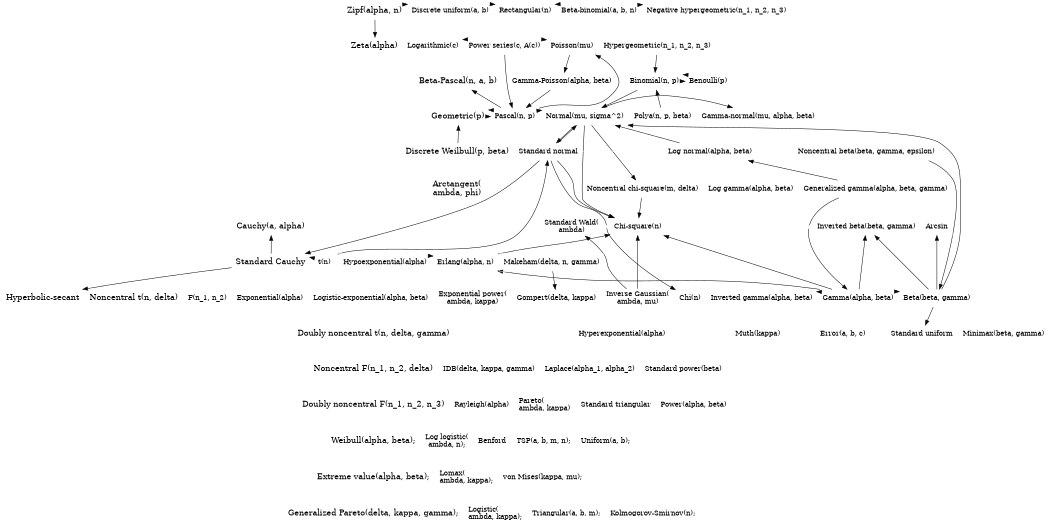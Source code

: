                     /* prob-relat.dot,  3 Mar 14 */

digraph G {

/*   ranksep = 0.7; */
   arrowsize=0.8;
   size = "7.0,11.0";

   {
   node [color = white, shape = plaintext, fontsize = 16];
   rankdir = TB;

   edge [ color=white];
Zipf -> Zeta ->
   Beta_Pascal ->
   Geometric ->
   Discrete_Weilbull ->
   Arctangent ->
   Hyperbolic_secant ->
   Cauchy ->
   Standard_Cauchy ->
   Noncentral_t ->
   Doubly_noncentral_t ->
   Noncentral_F ->
   Doubly_noncentral_F ->
   Weibull ->
   Extreme_value -> Generalized_Pareto;
   }

   node[color=white, fontsize=14];
   nodesep=0.05;
   minlen=0.2;

   node [shape=box];
   edge[dir=forward];
/*   rankdir = LR; */


   {rank = same;
   edge [ color=white];
	Zipf ->
	Discrete_uniform ->
	Rectangular ->
	Beta_binomial ->
	Negative_hypergeometric ;

	Zipf[label="Zipf(\alpha, n)"];
	Discrete_uniform[label="Discrete uniform(a, b)"];
	Rectangular[label="Rectangular(n)"];
	Beta_binomial[label="Beta-binomial(a, b, n)"];
	Negative_hypergeometric[label="Negative hypergeometric(n_1, n_2, n_3)"];
   }

   {rank = same;
   edge [ color=white];
	Zeta ->
	Logarithmic ->
	Power_series ->
	Poisson ->
	Hypergeometric;

	Zeta[label="Zeta(\alpha)"];
	Logarithmic[label="Logarithmic(c)"];
	Power_series[label="Power series(c, A(c))"];
	Poisson[label="Poisson(\mu)"];
	Hypergeometric[label="Hypergeometric(n_1, n_2, n_3)"];
   }

   {rank = same;
   edge [ color=white];
	Beta_Pascal ->
	Gamma_Poisson ->
	Binomial ->
	Benoulli;

	Beta_Pascal[label="Beta-Pascal(n, a, b)"];
	Gamma_Poisson[label="Gamma-Poisson(\alpha, \beta)"];
	Binomial[label="Binomial(n, p)"];
	Benoulli[label="Benoulli(p)"];
   }

   {rank = same;
   edge [ color=white];
	Geometric ->
	Pascal ->
	Normal ->
	Polya ->
	Gamma_normal;

	Geometric[label="Geometric(p)"];
	Pascal[label="Pascal(n, p)"];
	Normal[label="Normal(\mu, \sigma^2)"];
	Polya[label="Polya(n, p, \beta)"];
	Gamma_normal[label="Gamma-normal(\mu, \alpha, \beta)"];
   }

   {rank = same;
   edge [ color=white];
	Discrete_Weilbull ->
	Standard_normal ->
	Log_normal ->
	Noncentral_beta;

	Discrete_Weilbull[label="Discrete Weilbull(p, \beta)"];
	Standard_normal[label="Standard normal"];
	Log_normal[label="Log normal(\alpha, \beta)"];
	Noncentral_beta[label="Noncentral beta(\beta, \gamma, \epsilon)"];
   }

   {rank = same;
   edge [ color=white];
	Arctangent ->
	Noncentral_chi_square ->
	Log_gamma ->
	Generalized_gamma;

	Arctangent[label="Arctangent(\lambda, \phi)"];
	Noncentral_chi_square[label="Noncentral chi-square(m, \delta)"];
	Log_gamma[label="Log gamma(\alpha, \beta)"];
	Generalized_gamma[label="Generalized gamma(\alpha, \beta, \gamma)"];
   }

   {rank = same;
   edge [ color=white];
	Hyperbolic_secant ->
	Inverse_Gaussian ->
	Chi ->
	Inverted_gamma ->
	Gamma ->
	Beta;

	Hyperbolic_secant[label="Hyperbolic-secant"];
	Inverse_Gaussian[label="Inverse Gaussian(\lambda, \mu)"];
	Chi[label="Chi(n)"];
	Inverted_gamma[label="Inverted gamma(\alpha, \beta)"];
	Gamma[label="Gamma(\alpha, \beta)"];
	Beta[label="Beta(\beta, \gamma)"];
   }

   {rank = same;
   edge [ color=white];
	Cauchy ->
	Standard_Wald ->
	Chi_square ->
	Inverted_beta ->
	Arcsin;

	Cauchy[label="Cauchy(a, \alpha)"];
	Standard_Wald[label="Standard Wald(\lambda)"];
	Chi_square[label="Chi-square(n)"];
	Inverted_beta[label="Inverted beta(\beta, \gamma)"];
	Arcsin[label="Arcsin"];
   }

   {rank = same;
   edge [ color=white];
	Standard_Cauchy ->
	t ->
	Hypoexponential ->
	Erlang ->
	Makeham;

	Standard_Cauchy[label="Standard Cauchy"];
	t[label="t(n)"];
	Hypoexponential[label="Hypoexponential(\alpha)"];
	Erlang[label="Erlang(\alpha, n)"];
	Makeham[label="Makeham(\delta, n, \gamma)"];
   }

   {rank = same;
	Gompert[label="Gompert(\delta, \kappa)"];
   }

   {rank = same;
   edge [ color=white];
	Noncentral_t ->
	F ->
	Exponential ->
	Logistic_exponential ->
	Exponential_power;

	Noncentral_t[label="Noncentral t(n, \delta)"];
	F[label="F(n_1, n_2)"];
	Exponential[label="Exponential(\alpha)"];
	Logistic_exponential[label="Logistic-exponential(\alpha, \beta)"];
	Exponential_power[label="Exponential power(\lambda, \kappa)"];
   }

   {rank = same;
   edge [ color=white];
	Doubly_noncentral_t ->
	Hyperexponential ->
	Muth ->
	Error ->
	Standard_uniform ->
	Minimax;

	Doubly_noncentral_t[label="Doubly noncentral t(n, \delta, \gamma)"];
	Hyperexponential[label="Hyperexponential(\alpha)"];
	Muth[label="Muth(\kappa)"];
	Error[label="Error(a, b, c)"];
	Standard_uniform[label="Standard uniform"];
	Minimax[label="Minimax(\beta, \gamma)"];
   }

   {rank = same;
   edge [ color=white];
	Noncentral_F ->
	IDB ->
	Laplace ->
	Standard_power;

	Noncentral_F[label="Noncentral F(n_1, n_2, \delta)"];
	IDB[label="IDB(\delta, \kappa, \gamma)"];
	Laplace[label="Laplace(\alpha_1, \alpha_2)"];
	Standard_power[label="Standard power(\beta)"];
   }

   {rank = same;
   edge [ color=white];
	Doubly_noncentral_F ->
	Rayleigh ->
	Pareto ->
	Standard_triangular ->
	Power;

	Doubly_noncentral_F[label="Doubly noncentral F(n_1, n_2, n_3)"];
	Rayleigh[label="Rayleigh(\alpha)"];
	Pareto[label="Pareto(\lambda, \kappa)"];
	Standard_triangular[label="Standard triangular"];
	Power[label="Power(\alpha, \beta)"];
   }

   {rank = same;
   edge [ color=white];
	Weibull ->
	Log_logistic ->
	Benford ->
	TSP ->
	Uniform;

	Weibull[label="Weibull(\alpha, \beta);"]
	Log_logistic[label="Log logistic(\lambda, n);"]
	Benford[label="Benford"];
	TSP[label="TSP(a, b, m, n);"]
	Uniform[label="Uniform(a, b);"]
   }

   {rank = same;
   edge [ color=white];
	Extreme_value ->
	Lomax ->
	von_Mises;
	Extreme_value[label="Extreme value(\alpha, \beta);"]
	Lomax[label="Lomax(\lambda, \kappa);"]
	von_Mises[label="von Mises(\kappa, \mu);"]
   }

   {rank = same;
   edge [ color=white];
	Generalized_Pareto ->
	Logistic ->
	Triangular ->
	Kolmogorov_Smirnov;

	Generalized_Pareto[label="Generalized Pareto(\delta, \kappa, \gamma);"]
	Logistic[label="Logistic(\lambda, \kappa);"]
	Triangular[label="Triangular(a, b, m);"]
	Kolmogorov_Smirnov[label="Kolmogorov-Smirnov(n);"]
   }


   Zipf -> { Discrete_uniform; Zeta };
   Discrete_uniform -> Rectangular;
   Beta_binomial -> { Rectangular; Negative_hypergeometric };

   Power_series -> { Logarithmic; Poisson; Pascal };
   Poisson -> Gamma_Poisson;
   Hypergeometric -> Binomial;

   Gamma_Poisson -> Pascal;
   Binomial -> { Benoulli; Normal }
   Benoulli -> Binomial;

   Geometric -> Pascal;
   Pascal -> { Geometric; Beta_Pascal; Poisson; Normal };
   Normal -> { Gamma_normal; Chi_square; Noncentral_chi_square; Standard_normal };
   Polya -> Binomial;

   Discrete_Weilbull -> Geometric;
   Standard_normal -> { Normal; Chi; Chi_square; Standard_Cauchy };
   Log_normal -> Normal;
   Noncentral_beta -> Beta;

   Noncentral_chi_square -> Chi_square;
   Generalized_gamma -> { Log_normal; Gamma };

   Inverse_Gaussian -> { Chi_square; Standard_Wald };
   Gamma -> { Inverted_gamma; Beta; Inverted_beta; Erlang; Chi_square };
   Beta -> { Normal; Arcsin; Standard_uniform; Inverted_beta };

   Standard_Cauchy -> { Cauchy; Hyperbolic_secant };
   t -> { Standard_Cauchy; Standard_normal };
   Hypoexponential -> Erlang;
   Erlang -> Chi_square;
   Makeham -> Gompert;


}

